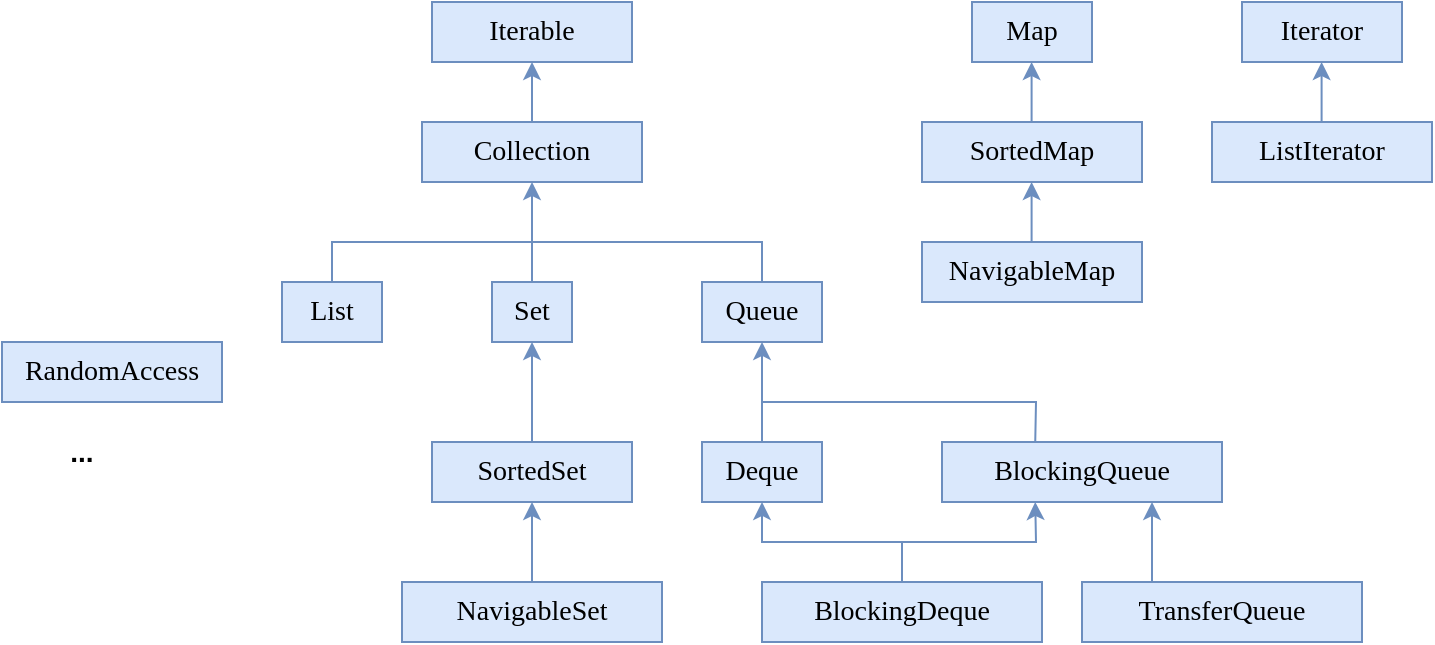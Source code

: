 <mxfile version="17.2.4" type="device"><diagram id="COosq37mMSk-p3tsB3pj" name="Page-1"><mxGraphModel dx="1342" dy="937" grid="1" gridSize="10" guides="1" tooltips="1" connect="1" arrows="1" fold="1" page="1" pageScale="1" pageWidth="827" pageHeight="1169" math="0" shadow="0"><root><mxCell id="0"/><mxCell id="1" parent="0"/><mxCell id="Gcj08BZz6DWSMmn05up--1" value="Iterable" style="text;html=1;strokeColor=#6c8ebf;fillColor=#dae8fc;align=center;verticalAlign=middle;whiteSpace=wrap;rounded=0;fontSize=14;fontFamily=Lucida Console;" parent="1" vertex="1"><mxGeometry x="275" y="360" width="100" height="30" as="geometry"/></mxCell><mxCell id="Gcj08BZz6DWSMmn05up--2" value="Collection" style="text;html=1;strokeColor=#6c8ebf;fillColor=#dae8fc;align=center;verticalAlign=middle;whiteSpace=wrap;rounded=0;fontSize=14;fontFamily=Lucida Console;" parent="1" vertex="1"><mxGeometry x="270" y="420" width="110" height="30" as="geometry"/></mxCell><mxCell id="Gcj08BZz6DWSMmn05up--3" value="List" style="text;html=1;strokeColor=#6c8ebf;fillColor=#dae8fc;align=center;verticalAlign=middle;whiteSpace=wrap;rounded=0;fontSize=14;glass=0;shadow=0;fontFamily=Lucida Console;" parent="1" vertex="1"><mxGeometry x="200" y="500" width="50" height="30" as="geometry"/></mxCell><mxCell id="Gcj08BZz6DWSMmn05up--4" value="Set" style="text;html=1;strokeColor=#6c8ebf;fillColor=#dae8fc;align=center;verticalAlign=middle;whiteSpace=wrap;rounded=0;fontSize=14;fontFamily=Lucida Console;" parent="1" vertex="1"><mxGeometry x="305" y="500" width="40" height="30" as="geometry"/></mxCell><mxCell id="Gcj08BZz6DWSMmn05up--5" value="Queue" style="text;html=1;strokeColor=#6c8ebf;fillColor=#dae8fc;align=center;verticalAlign=middle;whiteSpace=wrap;rounded=0;fontSize=14;fontFamily=Lucida Console;" parent="1" vertex="1"><mxGeometry x="410" y="500" width="60" height="30" as="geometry"/></mxCell><mxCell id="Gcj08BZz6DWSMmn05up--6" value="" style="endArrow=classic;html=1;rounded=0;entryX=0.5;entryY=1;entryDx=0;entryDy=0;exitX=0.5;exitY=0;exitDx=0;exitDy=0;fontSize=14;fillColor=#dae8fc;strokeColor=#6c8ebf;fontFamily=Lucida Console;" parent="1" source="Gcj08BZz6DWSMmn05up--2" target="Gcj08BZz6DWSMmn05up--1" edge="1"><mxGeometry width="50" height="50" relative="1" as="geometry"><mxPoint x="410" y="550" as="sourcePoint"/><mxPoint x="460" y="500" as="targetPoint"/></mxGeometry></mxCell><mxCell id="Gcj08BZz6DWSMmn05up--7" value="" style="endArrow=classic;html=1;rounded=0;exitX=0.5;exitY=0;exitDx=0;exitDy=0;entryX=0.5;entryY=1;entryDx=0;entryDy=0;fontSize=14;fillColor=#dae8fc;strokeColor=#6c8ebf;fontFamily=Lucida Console;" parent="1" source="Gcj08BZz6DWSMmn05up--4" target="Gcj08BZz6DWSMmn05up--2" edge="1"><mxGeometry width="50" height="50" relative="1" as="geometry"><mxPoint x="410" y="550" as="sourcePoint"/><mxPoint x="460" y="500" as="targetPoint"/></mxGeometry></mxCell><mxCell id="Gcj08BZz6DWSMmn05up--8" value="" style="endArrow=none;html=1;rounded=0;exitX=0.5;exitY=0;exitDx=0;exitDy=0;fontSize=14;fillColor=#dae8fc;strokeColor=#6c8ebf;fontFamily=Lucida Console;" parent="1" source="Gcj08BZz6DWSMmn05up--3" edge="1"><mxGeometry width="50" height="50" relative="1" as="geometry"><mxPoint x="410" y="550" as="sourcePoint"/><mxPoint x="350" y="480" as="targetPoint"/><Array as="points"><mxPoint x="225" y="480"/></Array></mxGeometry></mxCell><mxCell id="Gcj08BZz6DWSMmn05up--9" value="" style="endArrow=none;html=1;rounded=0;entryX=0.5;entryY=0;entryDx=0;entryDy=0;fontSize=14;fillColor=#dae8fc;strokeColor=#6c8ebf;fontFamily=Lucida Console;" parent="1" target="Gcj08BZz6DWSMmn05up--5" edge="1"><mxGeometry width="50" height="50" relative="1" as="geometry"><mxPoint x="350" y="480" as="sourcePoint"/><mxPoint x="420" y="480" as="targetPoint"/><Array as="points"><mxPoint x="440" y="480"/></Array></mxGeometry></mxCell><mxCell id="Gcj08BZz6DWSMmn05up--10" value="SortedSet" style="text;html=1;strokeColor=#6c8ebf;fillColor=#dae8fc;align=center;verticalAlign=middle;whiteSpace=wrap;rounded=0;fontSize=14;fontFamily=Lucida Console;" parent="1" vertex="1"><mxGeometry x="275" y="580" width="100" height="30" as="geometry"/></mxCell><mxCell id="Gcj08BZz6DWSMmn05up--13" value="" style="edgeStyle=orthogonalEdgeStyle;rounded=0;orthogonalLoop=1;jettySize=auto;html=1;fontSize=14;fillColor=#dae8fc;strokeColor=#6c8ebf;fontFamily=Lucida Console;" parent="1" source="Gcj08BZz6DWSMmn05up--11" target="Gcj08BZz6DWSMmn05up--10" edge="1"><mxGeometry relative="1" as="geometry"/></mxCell><mxCell id="Gcj08BZz6DWSMmn05up--11" value="NavigableSet" style="text;html=1;strokeColor=#6c8ebf;fillColor=#dae8fc;align=center;verticalAlign=middle;whiteSpace=wrap;rounded=0;fontSize=14;fontFamily=Lucida Console;" parent="1" vertex="1"><mxGeometry x="260" y="650" width="130" height="30" as="geometry"/></mxCell><mxCell id="Gcj08BZz6DWSMmn05up--12" value="" style="endArrow=classic;html=1;rounded=0;exitX=0.5;exitY=0;exitDx=0;exitDy=0;entryX=0.5;entryY=1;entryDx=0;entryDy=0;fontSize=14;fillColor=#dae8fc;strokeColor=#6c8ebf;fontFamily=Lucida Console;" parent="1" source="Gcj08BZz6DWSMmn05up--10" target="Gcj08BZz6DWSMmn05up--4" edge="1"><mxGeometry width="50" height="50" relative="1" as="geometry"><mxPoint x="400" y="550" as="sourcePoint"/><mxPoint x="450" y="500" as="targetPoint"/></mxGeometry></mxCell><mxCell id="Gcj08BZz6DWSMmn05up--14" value="Deque" style="text;html=1;strokeColor=#6c8ebf;fillColor=#dae8fc;align=center;verticalAlign=middle;whiteSpace=wrap;rounded=0;fontSize=14;fontFamily=Lucida Console;" parent="1" vertex="1"><mxGeometry x="410" y="580" width="60" height="30" as="geometry"/></mxCell><mxCell id="Gcj08BZz6DWSMmn05up--15" value="" style="endArrow=classic;html=1;rounded=0;exitX=0.5;exitY=0;exitDx=0;exitDy=0;entryX=0.5;entryY=1;entryDx=0;entryDy=0;fontSize=14;fillColor=#dae8fc;strokeColor=#6c8ebf;fontFamily=Lucida Console;" parent="1" source="Gcj08BZz6DWSMmn05up--14" target="Gcj08BZz6DWSMmn05up--5" edge="1"><mxGeometry width="50" height="50" relative="1" as="geometry"><mxPoint x="400" y="550" as="sourcePoint"/><mxPoint x="450" y="500" as="targetPoint"/></mxGeometry></mxCell><mxCell id="Gcj08BZz6DWSMmn05up--16" value="BlockingQueue" style="text;html=1;strokeColor=#6c8ebf;fillColor=#dae8fc;align=center;verticalAlign=middle;whiteSpace=wrap;rounded=0;fontSize=14;fontFamily=Lucida Console;" parent="1" vertex="1"><mxGeometry x="530" y="580" width="140" height="30" as="geometry"/></mxCell><mxCell id="Gcj08BZz6DWSMmn05up--17" value="BlockingDeque" style="text;html=1;fillColor=#dae8fc;align=center;verticalAlign=middle;whiteSpace=wrap;rounded=0;fontSize=14;strokeColor=#6c8ebf;gradientColor=none;fontFamily=Lucida Console;" parent="1" vertex="1"><mxGeometry x="440" y="650" width="140" height="30" as="geometry"/></mxCell><mxCell id="Gcj08BZz6DWSMmn05up--19" value="" style="endArrow=classic;html=1;rounded=0;entryX=0.5;entryY=1;entryDx=0;entryDy=0;exitX=0.5;exitY=0;exitDx=0;exitDy=0;fontSize=14;fillColor=#dae8fc;strokeColor=#6c8ebf;fontFamily=Lucida Console;" parent="1" source="Gcj08BZz6DWSMmn05up--17" target="Gcj08BZz6DWSMmn05up--14" edge="1"><mxGeometry width="50" height="50" relative="1" as="geometry"><mxPoint x="430" y="620" as="sourcePoint"/><mxPoint x="540" y="560" as="targetPoint"/><Array as="points"><mxPoint x="510" y="630"/><mxPoint x="440" y="630"/></Array></mxGeometry></mxCell><mxCell id="Gcj08BZz6DWSMmn05up--20" value="" style="endArrow=classic;html=1;rounded=0;entryX=0.333;entryY=1;entryDx=0;entryDy=0;entryPerimeter=0;exitX=0.5;exitY=0;exitDx=0;exitDy=0;fontSize=14;fillColor=#dae8fc;strokeColor=#6c8ebf;fontFamily=Lucida Console;" parent="1" source="Gcj08BZz6DWSMmn05up--17" target="Gcj08BZz6DWSMmn05up--16" edge="1"><mxGeometry width="50" height="50" relative="1" as="geometry"><mxPoint x="510" y="620" as="sourcePoint"/><mxPoint x="540" y="560" as="targetPoint"/><Array as="points"><mxPoint x="510" y="630"/><mxPoint x="577" y="630"/></Array></mxGeometry></mxCell><mxCell id="Gcj08BZz6DWSMmn05up--23" value="" style="endArrow=none;html=1;entryX=0.333;entryY=0;entryDx=0;entryDy=0;entryPerimeter=0;rounded=0;fontSize=14;fillColor=#dae8fc;strokeColor=#6c8ebf;fontFamily=Lucida Console;" parent="1" target="Gcj08BZz6DWSMmn05up--16" edge="1"><mxGeometry width="50" height="50" relative="1" as="geometry"><mxPoint x="440" y="560" as="sourcePoint"/><mxPoint x="540" y="530" as="targetPoint"/><Array as="points"><mxPoint x="577" y="560"/></Array></mxGeometry></mxCell><mxCell id="Gcj08BZz6DWSMmn05up--26" value="TransferQueue" style="text;html=1;strokeColor=#6c8ebf;fillColor=#dae8fc;align=center;verticalAlign=middle;whiteSpace=wrap;rounded=0;fontSize=14;fontFamily=Lucida Console;" parent="1" vertex="1"><mxGeometry x="600" y="650" width="140" height="30" as="geometry"/></mxCell><mxCell id="Gcj08BZz6DWSMmn05up--27" value="" style="endArrow=classic;html=1;rounded=0;exitX=0.25;exitY=0;exitDx=0;exitDy=0;entryX=0.75;entryY=1;entryDx=0;entryDy=0;fontSize=14;fillColor=#dae8fc;strokeColor=#6c8ebf;fontFamily=Lucida Console;" parent="1" source="Gcj08BZz6DWSMmn05up--26" target="Gcj08BZz6DWSMmn05up--16" edge="1"><mxGeometry width="50" height="50" relative="1" as="geometry"><mxPoint x="450" y="640" as="sourcePoint"/><mxPoint x="500" y="590" as="targetPoint"/></mxGeometry></mxCell><mxCell id="7PYqU60ZeH48EEwy2kum-1" value="Map" style="text;html=1;strokeColor=#6c8ebf;fillColor=#dae8fc;align=center;verticalAlign=middle;whiteSpace=wrap;rounded=0;fontSize=14;fontFamily=Lucida Console;" parent="1" vertex="1"><mxGeometry x="545" y="360" width="60" height="30" as="geometry"/></mxCell><mxCell id="7PYqU60ZeH48EEwy2kum-3" value="Iterator" style="text;html=1;strokeColor=#6c8ebf;fillColor=#dae8fc;align=center;verticalAlign=middle;whiteSpace=wrap;rounded=0;fontSize=14;fontFamily=Lucida Console;" parent="1" vertex="1"><mxGeometry x="680" y="360" width="80" height="30" as="geometry"/></mxCell><mxCell id="7PYqU60ZeH48EEwy2kum-5" value="RandomAccess" style="text;html=1;strokeColor=#6c8ebf;fillColor=#dae8fc;align=center;verticalAlign=middle;whiteSpace=wrap;rounded=0;fontSize=14;fontFamily=Lucida Console;" parent="1" vertex="1"><mxGeometry x="60" y="530" width="110" height="30" as="geometry"/></mxCell><mxCell id="7PYqU60ZeH48EEwy2kum-6" value="&lt;b&gt;&lt;font style=&quot;font-size: 14px&quot;&gt;...&lt;/font&gt;&lt;/b&gt;" style="text;html=1;strokeColor=none;fillColor=none;align=center;verticalAlign=middle;whiteSpace=wrap;rounded=0;" parent="1" vertex="1"><mxGeometry x="70" y="570" width="60" height="30" as="geometry"/></mxCell><mxCell id="5z43zJlDuf4Movw2alrX-1" value="" style="endArrow=classic;html=1;rounded=0;entryX=0.5;entryY=1;entryDx=0;entryDy=0;exitX=0.5;exitY=0;exitDx=0;exitDy=0;fontSize=14;fillColor=#dae8fc;strokeColor=#6c8ebf;fontFamily=Lucida Console;" edge="1" parent="1"><mxGeometry width="50" height="50" relative="1" as="geometry"><mxPoint x="574.8" y="420" as="sourcePoint"/><mxPoint x="574.8" y="390" as="targetPoint"/></mxGeometry></mxCell><mxCell id="5z43zJlDuf4Movw2alrX-2" value="SortedMap" style="text;html=1;strokeColor=#6c8ebf;fillColor=#dae8fc;align=center;verticalAlign=middle;whiteSpace=wrap;rounded=0;fontSize=14;fontFamily=Lucida Console;" vertex="1" parent="1"><mxGeometry x="520" y="420" width="110" height="30" as="geometry"/></mxCell><mxCell id="5z43zJlDuf4Movw2alrX-3" value="" style="endArrow=classic;html=1;rounded=0;entryX=0.5;entryY=1;entryDx=0;entryDy=0;exitX=0.5;exitY=0;exitDx=0;exitDy=0;fontSize=14;fillColor=#dae8fc;strokeColor=#6c8ebf;fontFamily=Lucida Console;" edge="1" parent="1"><mxGeometry width="50" height="50" relative="1" as="geometry"><mxPoint x="574.8" y="480" as="sourcePoint"/><mxPoint x="574.8" y="450" as="targetPoint"/></mxGeometry></mxCell><mxCell id="5z43zJlDuf4Movw2alrX-4" value="NavigableMap" style="text;html=1;strokeColor=#6c8ebf;fillColor=#dae8fc;align=center;verticalAlign=middle;whiteSpace=wrap;rounded=0;fontSize=14;fontFamily=Lucida Console;" vertex="1" parent="1"><mxGeometry x="520" y="480" width="110" height="30" as="geometry"/></mxCell><mxCell id="5z43zJlDuf4Movw2alrX-5" value="" style="endArrow=classic;html=1;rounded=0;entryX=0.5;entryY=1;entryDx=0;entryDy=0;exitX=0.5;exitY=0;exitDx=0;exitDy=0;fontSize=14;fillColor=#dae8fc;strokeColor=#6c8ebf;fontFamily=Lucida Console;" edge="1" parent="1"><mxGeometry width="50" height="50" relative="1" as="geometry"><mxPoint x="719.8" y="420" as="sourcePoint"/><mxPoint x="719.8" y="390" as="targetPoint"/></mxGeometry></mxCell><mxCell id="5z43zJlDuf4Movw2alrX-6" value="ListIterator" style="text;html=1;strokeColor=#6c8ebf;fillColor=#dae8fc;align=center;verticalAlign=middle;whiteSpace=wrap;rounded=0;fontSize=14;fontFamily=Lucida Console;" vertex="1" parent="1"><mxGeometry x="665" y="420" width="110" height="30" as="geometry"/></mxCell></root></mxGraphModel></diagram></mxfile>